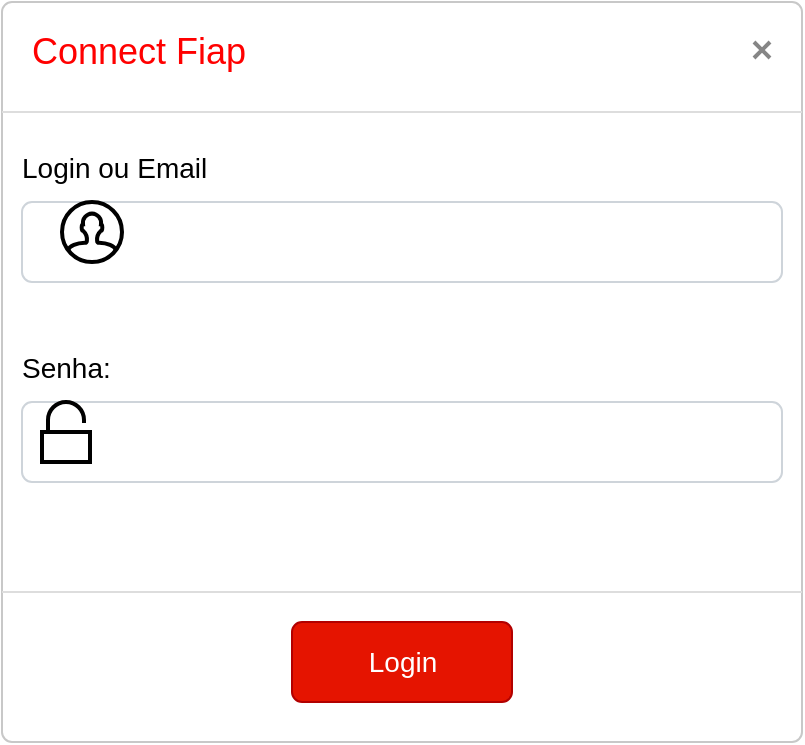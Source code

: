 <mxfile version="20.2.8" pages="2"><diagram id="4e-npC8FJJ3jQhvyM0oE" name="Login"><mxGraphModel dx="1287" dy="641" grid="1" gridSize="10" guides="1" tooltips="1" connect="1" arrows="1" fold="1" page="1" pageScale="1" pageWidth="827" pageHeight="1169" math="0" shadow="0"><root><mxCell id="0"/><mxCell id="1" parent="0"/><mxCell id="hYBS64QUtoBj-2F2UdPP-21" value="&lt;font color=&quot;#ff0000&quot;&gt;Connect Fiap&lt;/font&gt;" style="html=1;shadow=0;dashed=0;shape=mxgraph.bootstrap.rrect;rSize=5;html=1;strokeColor=#C8C8C8;fillColor=#ffffff;whiteSpace=wrap;verticalAlign=top;align=left;fontSize=18;spacing=15;spacingTop=-5;" vertex="1" parent="1"><mxGeometry x="-250" y="430" width="400" height="370" as="geometry"/></mxCell><mxCell id="hYBS64QUtoBj-2F2UdPP-22" value="" style="shape=line;strokeColor=#dddddd;resizeWidth=1;" vertex="1" parent="hYBS64QUtoBj-2F2UdPP-21"><mxGeometry width="400" height="10" relative="1" as="geometry"><mxPoint y="50" as="offset"/></mxGeometry></mxCell><mxCell id="hYBS64QUtoBj-2F2UdPP-23" value="" style="html=1;shadow=0;dashed=0;shape=mxgraph.bootstrap.x;strokeColor=#868686;strokeWidth=2;" vertex="1" parent="hYBS64QUtoBj-2F2UdPP-21"><mxGeometry x="1" width="8" height="8" relative="1" as="geometry"><mxPoint x="-24" y="20" as="offset"/></mxGeometry></mxCell><mxCell id="hYBS64QUtoBj-2F2UdPP-24" value="Login ou Email" style="strokeColor=none;fillColor=none;resizeWidth=1;align=left;verticalAlign=top;spacing=10;fontSize=14;whiteSpace=wrap;html=1;" vertex="1" parent="hYBS64QUtoBj-2F2UdPP-21"><mxGeometry width="400" height="40" relative="1" as="geometry"><mxPoint y="60" as="offset"/></mxGeometry></mxCell><mxCell id="hYBS64QUtoBj-2F2UdPP-25" value="" style="html=1;shadow=0;dashed=0;shape=mxgraph.bootstrap.rrect;rSize=5;strokeColor=#CED4DA;fillColor=none;align=left;verticalAlign=middle;spacing=10;fontSize=14;whiteSpace=wrap;html=1;" vertex="1" parent="hYBS64QUtoBj-2F2UdPP-21"><mxGeometry width="380" height="40" relative="1" as="geometry"><mxPoint x="10" y="100" as="offset"/></mxGeometry></mxCell><mxCell id="hYBS64QUtoBj-2F2UdPP-26" value="Senha:" style="strokeColor=none;fillColor=none;resizeWidth=1;align=left;verticalAlign=top;spacing=10;fontSize=14;whiteSpace=wrap;html=1;" vertex="1" parent="hYBS64QUtoBj-2F2UdPP-21"><mxGeometry width="400" height="40" relative="1" as="geometry"><mxPoint y="160" as="offset"/></mxGeometry></mxCell><mxCell id="hYBS64QUtoBj-2F2UdPP-27" value="" style="html=1;shadow=0;dashed=0;shape=mxgraph.bootstrap.rrect;rSize=5;strokeColor=#CED4DA;fillColor=none;align=left;verticalAlign=middle;spacing=10;fontSize=14;whiteSpace=wrap;html=1;" vertex="1" parent="hYBS64QUtoBj-2F2UdPP-21"><mxGeometry width="380" height="40" relative="1" as="geometry"><mxPoint x="10" y="200" as="offset"/></mxGeometry></mxCell><mxCell id="hYBS64QUtoBj-2F2UdPP-28" value="" style="shape=line;strokeColor=#dddddd;resizeWidth=1;" vertex="1" parent="hYBS64QUtoBj-2F2UdPP-21"><mxGeometry width="400" height="10" relative="1" as="geometry"><mxPoint y="290" as="offset"/></mxGeometry></mxCell><mxCell id="hYBS64QUtoBj-2F2UdPP-29" value="Login" style="html=1;shadow=0;dashed=0;shape=mxgraph.bootstrap.rrect;rSize=5;fillColor=#e51400;strokeColor=#B20000;fontSize=14;fontColor=#ffffff;" vertex="1" parent="hYBS64QUtoBj-2F2UdPP-21"><mxGeometry x="1" y="1" width="110" height="40" relative="1" as="geometry"><mxPoint x="-255" y="-60" as="offset"/></mxGeometry></mxCell><mxCell id="AXYXRkL6pkxNvl8zSV_a-1" value="" style="html=1;verticalLabelPosition=bottom;align=center;labelBackgroundColor=#ffffff;verticalAlign=top;strokeWidth=2;strokeColor=#000000;shadow=0;dashed=0;shape=mxgraph.ios7.icons.user;fontColor=#FFFFFF;" vertex="1" parent="hYBS64QUtoBj-2F2UdPP-21"><mxGeometry x="30" y="100" width="30" height="30" as="geometry"/></mxCell><mxCell id="AXYXRkL6pkxNvl8zSV_a-2" value="" style="html=1;verticalLabelPosition=bottom;align=center;labelBackgroundColor=#ffffff;verticalAlign=top;strokeWidth=2;strokeColor=#000000;shadow=0;dashed=0;shape=mxgraph.ios7.icons.unlocked;fontColor=#FFFFFF;" vertex="1" parent="hYBS64QUtoBj-2F2UdPP-21"><mxGeometry x="20" y="200" width="24" height="30" as="geometry"/></mxCell></root></mxGraphModel></diagram><diagram id="Gs_oxsGhTFBiMwVPInT9" name="index"><mxGraphModel dx="460" dy="641" grid="1" gridSize="10" guides="1" tooltips="1" connect="1" arrows="1" fold="1" page="1" pageScale="1" pageWidth="827" pageHeight="1169" math="0" shadow="0"><root><mxCell id="0"/><mxCell id="1" parent="0"/></root></mxGraphModel></diagram></mxfile>
